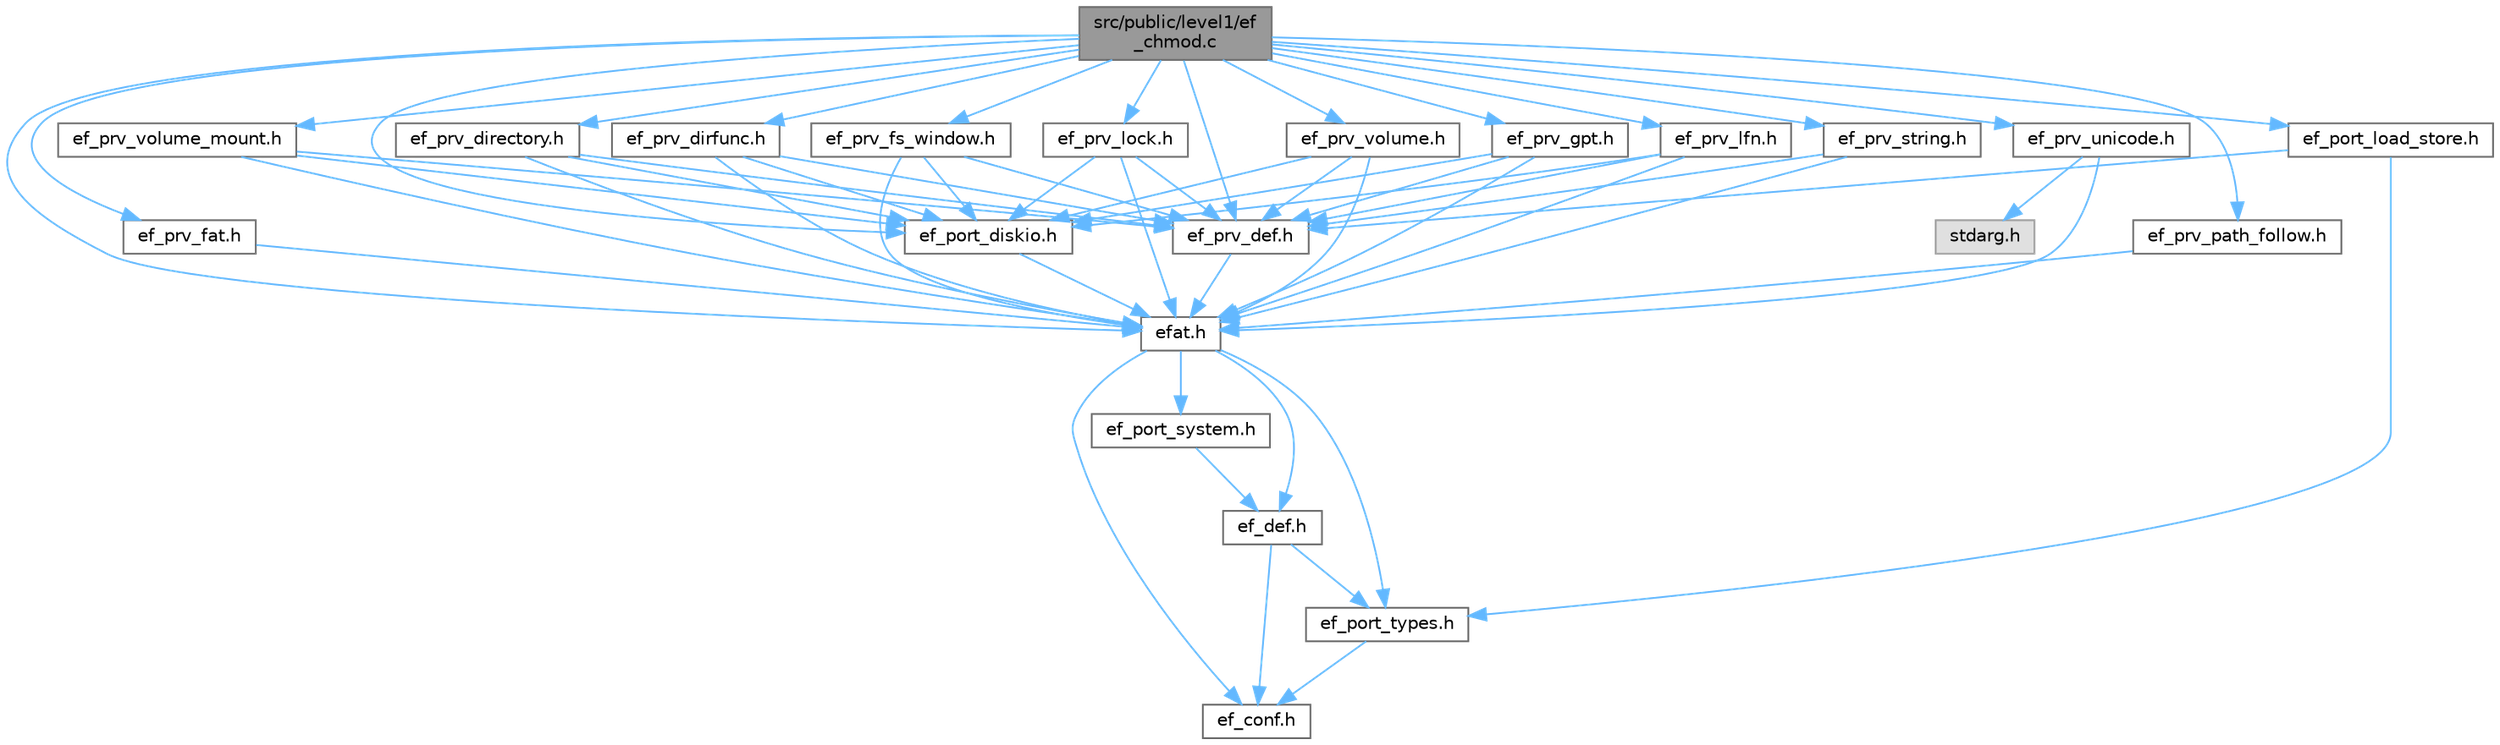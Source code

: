 digraph "src/public/level1/ef_chmod.c"
{
 // LATEX_PDF_SIZE
  bgcolor="transparent";
  edge [fontname=Helvetica,fontsize=10,labelfontname=Helvetica,labelfontsize=10];
  node [fontname=Helvetica,fontsize=10,shape=box,height=0.2,width=0.4];
  Node1 [id="Node000001",label="src/public/level1/ef\l_chmod.c",height=0.2,width=0.4,color="gray40", fillcolor="grey60", style="filled", fontcolor="black",tooltip="Change Attributes."];
  Node1 -> Node2 [id="edge1_Node000001_Node000002",color="steelblue1",style="solid",tooltip=" "];
  Node2 [id="Node000002",label="efat.h",height=0.2,width=0.4,color="grey40", fillcolor="white", style="filled",URL="$efat_8h.html",tooltip="Header file for eFAT module."];
  Node2 -> Node3 [id="edge2_Node000002_Node000003",color="steelblue1",style="solid",tooltip=" "];
  Node3 [id="Node000003",label="ef_def.h",height=0.2,width=0.4,color="grey40", fillcolor="white", style="filled",URL="$ef__def_8h.html",tooltip="Public definitions for eFAT."];
  Node3 -> Node4 [id="edge3_Node000003_Node000004",color="steelblue1",style="solid",tooltip=" "];
  Node4 [id="Node000004",label="ef_conf.h",height=0.2,width=0.4,color="grey40", fillcolor="white", style="filled",URL="$ef__conf_8h.html",tooltip="Header file for eFAT module configuration."];
  Node3 -> Node5 [id="edge4_Node000003_Node000005",color="steelblue1",style="solid",tooltip=" "];
  Node5 [id="Node000005",label="ef_port_types.h",height=0.2,width=0.4,color="grey40", fillcolor="white", style="filled",URL="$ef__port__types_8h.html",tooltip="Header file for types definitions."];
  Node5 -> Node4 [id="edge5_Node000005_Node000004",color="steelblue1",style="solid",tooltip=" "];
  Node2 -> Node4 [id="edge6_Node000002_Node000004",color="steelblue1",style="solid",tooltip=" "];
  Node2 -> Node5 [id="edge7_Node000002_Node000005",color="steelblue1",style="solid",tooltip=" "];
  Node2 -> Node6 [id="edge8_Node000002_Node000006",color="steelblue1",style="solid",tooltip=" "];
  Node6 [id="Node000006",label="ef_port_system.h",height=0.2,width=0.4,color="grey40", fillcolor="white", style="filled",URL="$ef__port__system_8h.html",tooltip="Header file for portable system functions."];
  Node6 -> Node3 [id="edge9_Node000006_Node000003",color="steelblue1",style="solid",tooltip=" "];
  Node1 -> Node7 [id="edge10_Node000001_Node000007",color="steelblue1",style="solid",tooltip=" "];
  Node7 [id="Node000007",label="ef_prv_def.h",height=0.2,width=0.4,color="grey40", fillcolor="white", style="filled",URL="$ef__prv__def_8h.html",tooltip="Private definitions."];
  Node7 -> Node2 [id="edge11_Node000007_Node000002",color="steelblue1",style="solid",tooltip=" "];
  Node1 -> Node8 [id="edge12_Node000001_Node000008",color="steelblue1",style="solid",tooltip=" "];
  Node8 [id="Node000008",label="ef_prv_fat.h",height=0.2,width=0.4,color="grey40", fillcolor="white", style="filled",URL="$ef__prv__fat_8h.html",tooltip="Private Header file."];
  Node8 -> Node2 [id="edge13_Node000008_Node000002",color="steelblue1",style="solid",tooltip=" "];
  Node1 -> Node9 [id="edge14_Node000001_Node000009",color="steelblue1",style="solid",tooltip=" "];
  Node9 [id="Node000009",label="ef_prv_volume_mount.h",height=0.2,width=0.4,color="grey40", fillcolor="white", style="filled",URL="$ef__prv__volume__mount_8h.html",tooltip="Private volume mounting."];
  Node9 -> Node2 [id="edge15_Node000009_Node000002",color="steelblue1",style="solid",tooltip=" "];
  Node9 -> Node10 [id="edge16_Node000009_Node000010",color="steelblue1",style="solid",tooltip=" "];
  Node10 [id="Node000010",label="ef_port_diskio.h",height=0.2,width=0.4,color="grey40", fillcolor="white", style="filled",URL="$ef__port__diskio_8h.html",tooltip="Header file for Low level disk interface."];
  Node10 -> Node2 [id="edge17_Node000010_Node000002",color="steelblue1",style="solid",tooltip=" "];
  Node9 -> Node7 [id="edge18_Node000009_Node000007",color="steelblue1",style="solid",tooltip=" "];
  Node1 -> Node10 [id="edge19_Node000001_Node000010",color="steelblue1",style="solid",tooltip=" "];
  Node1 -> Node11 [id="edge20_Node000001_Node000011",color="steelblue1",style="solid",tooltip=" "];
  Node11 [id="Node000011",label="ef_prv_directory.h",height=0.2,width=0.4,color="grey40", fillcolor="white", style="filled",URL="$ef__prv__directory_8h.html",tooltip="Private Header file for directory handling."];
  Node11 -> Node2 [id="edge21_Node000011_Node000002",color="steelblue1",style="solid",tooltip=" "];
  Node11 -> Node10 [id="edge22_Node000011_Node000010",color="steelblue1",style="solid",tooltip=" "];
  Node11 -> Node7 [id="edge23_Node000011_Node000007",color="steelblue1",style="solid",tooltip=" "];
  Node1 -> Node12 [id="edge24_Node000001_Node000012",color="steelblue1",style="solid",tooltip=" "];
  Node12 [id="Node000012",label="ef_prv_dirfunc.h",height=0.2,width=0.4,color="grey40", fillcolor="white", style="filled",URL="$ef__prv__dirfunc_8h_source.html",tooltip=" "];
  Node12 -> Node2 [id="edge25_Node000012_Node000002",color="steelblue1",style="solid",tooltip=" "];
  Node12 -> Node10 [id="edge26_Node000012_Node000010",color="steelblue1",style="solid",tooltip=" "];
  Node12 -> Node7 [id="edge27_Node000012_Node000007",color="steelblue1",style="solid",tooltip=" "];
  Node1 -> Node13 [id="edge28_Node000001_Node000013",color="steelblue1",style="solid",tooltip=" "];
  Node13 [id="Node000013",label="ef_prv_fs_window.h",height=0.2,width=0.4,color="grey40", fillcolor="white", style="filled",URL="$ef__prv__fs__window_8h.html",tooltip="Private disk access window in the filesystem object."];
  Node13 -> Node2 [id="edge29_Node000013_Node000002",color="steelblue1",style="solid",tooltip=" "];
  Node13 -> Node10 [id="edge30_Node000013_Node000010",color="steelblue1",style="solid",tooltip=" "];
  Node13 -> Node7 [id="edge31_Node000013_Node000007",color="steelblue1",style="solid",tooltip=" "];
  Node1 -> Node14 [id="edge32_Node000001_Node000014",color="steelblue1",style="solid",tooltip=" "];
  Node14 [id="Node000014",label="ef_prv_lock.h",height=0.2,width=0.4,color="grey40", fillcolor="white", style="filled",URL="$ef__prv__lock_8h.html",tooltip="Private Header file for access control to the volume."];
  Node14 -> Node10 [id="edge33_Node000014_Node000010",color="steelblue1",style="solid",tooltip=" "];
  Node14 -> Node2 [id="edge34_Node000014_Node000002",color="steelblue1",style="solid",tooltip=" "];
  Node14 -> Node7 [id="edge35_Node000014_Node000007",color="steelblue1",style="solid",tooltip=" "];
  Node1 -> Node15 [id="edge36_Node000001_Node000015",color="steelblue1",style="solid",tooltip=" "];
  Node15 [id="Node000015",label="ef_prv_string.h",height=0.2,width=0.4,color="grey40", fillcolor="white", style="filled",URL="$ef__prv__string_8h.html",tooltip="Private Header file for string functions."];
  Node15 -> Node2 [id="edge37_Node000015_Node000002",color="steelblue1",style="solid",tooltip=" "];
  Node15 -> Node7 [id="edge38_Node000015_Node000007",color="steelblue1",style="solid",tooltip=" "];
  Node1 -> Node16 [id="edge39_Node000001_Node000016",color="steelblue1",style="solid",tooltip=" "];
  Node16 [id="Node000016",label="ef_prv_volume.h",height=0.2,width=0.4,color="grey40", fillcolor="white", style="filled",URL="$ef__prv__volume_8h.html",tooltip="Private volume access management."];
  Node16 -> Node2 [id="edge40_Node000016_Node000002",color="steelblue1",style="solid",tooltip=" "];
  Node16 -> Node10 [id="edge41_Node000016_Node000010",color="steelblue1",style="solid",tooltip=" "];
  Node16 -> Node7 [id="edge42_Node000016_Node000007",color="steelblue1",style="solid",tooltip=" "];
  Node1 -> Node17 [id="edge43_Node000001_Node000017",color="steelblue1",style="solid",tooltip=" "];
  Node17 [id="Node000017",label="ef_prv_gpt.h",height=0.2,width=0.4,color="grey40", fillcolor="white", style="filled",URL="$ef__prv__gpt_8h.html",tooltip="Private GPT support function."];
  Node17 -> Node2 [id="edge44_Node000017_Node000002",color="steelblue1",style="solid",tooltip=" "];
  Node17 -> Node10 [id="edge45_Node000017_Node000010",color="steelblue1",style="solid",tooltip=" "];
  Node17 -> Node7 [id="edge46_Node000017_Node000007",color="steelblue1",style="solid",tooltip=" "];
  Node1 -> Node18 [id="edge47_Node000001_Node000018",color="steelblue1",style="solid",tooltip=" "];
  Node18 [id="Node000018",label="ef_prv_lfn.h",height=0.2,width=0.4,color="grey40", fillcolor="white", style="filled",URL="$ef__prv__lfn_8h.html",tooltip="Private header for Long File Name support."];
  Node18 -> Node2 [id="edge48_Node000018_Node000002",color="steelblue1",style="solid",tooltip=" "];
  Node18 -> Node10 [id="edge49_Node000018_Node000010",color="steelblue1",style="solid",tooltip=" "];
  Node18 -> Node7 [id="edge50_Node000018_Node000007",color="steelblue1",style="solid",tooltip=" "];
  Node1 -> Node19 [id="edge51_Node000001_Node000019",color="steelblue1",style="solid",tooltip=" "];
  Node19 [id="Node000019",label="ef_prv_unicode.h",height=0.2,width=0.4,color="grey40", fillcolor="white", style="filled",URL="$ef__prv__unicode_8h.html",tooltip="Private Header for unicode support."];
  Node19 -> Node2 [id="edge52_Node000019_Node000002",color="steelblue1",style="solid",tooltip=" "];
  Node19 -> Node20 [id="edge53_Node000019_Node000020",color="steelblue1",style="solid",tooltip=" "];
  Node20 [id="Node000020",label="stdarg.h",height=0.2,width=0.4,color="grey60", fillcolor="#E0E0E0", style="filled",tooltip=" "];
  Node1 -> Node21 [id="edge54_Node000001_Node000021",color="steelblue1",style="solid",tooltip=" "];
  Node21 [id="Node000021",label="ef_prv_path_follow.h",height=0.2,width=0.4,color="grey40", fillcolor="white", style="filled",URL="$ef__prv__path__follow_8h.html",tooltip="Private Header file."];
  Node21 -> Node2 [id="edge55_Node000021_Node000002",color="steelblue1",style="solid",tooltip=" "];
  Node1 -> Node22 [id="edge56_Node000001_Node000022",color="steelblue1",style="solid",tooltip=" "];
  Node22 [id="Node000022",label="ef_port_load_store.h",height=0.2,width=0.4,color="grey40", fillcolor="white", style="filled",URL="$ef__port__load__store_8h.html",tooltip="Header for portable functions to Load/Store multi-byte words with unaligned access Needed for access ..."];
  Node22 -> Node7 [id="edge57_Node000022_Node000007",color="steelblue1",style="solid",tooltip=" "];
  Node22 -> Node5 [id="edge58_Node000022_Node000005",color="steelblue1",style="solid",tooltip=" "];
}
